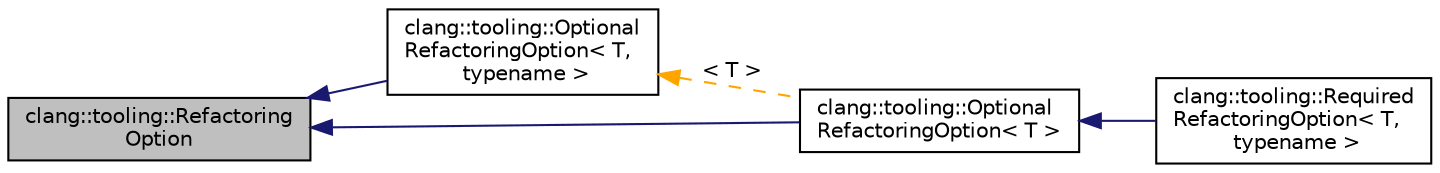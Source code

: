 digraph "clang::tooling::RefactoringOption"
{
 // LATEX_PDF_SIZE
  bgcolor="transparent";
  edge [fontname="Helvetica",fontsize="10",labelfontname="Helvetica",labelfontsize="10"];
  node [fontname="Helvetica",fontsize="10",shape=record];
  rankdir="LR";
  Node1 [label="clang::tooling::Refactoring\lOption",height=0.2,width=0.4,color="black", fillcolor="grey75", style="filled", fontcolor="black",tooltip="A refactoring option is an interface that describes a value that has an impact on the outcome of a re..."];
  Node1 -> Node2 [dir="back",color="midnightblue",fontsize="10",style="solid",fontname="Helvetica"];
  Node2 [label="clang::tooling::Optional\lRefactoringOption\< T,\l typename \>",height=0.2,width=0.4,color="black",URL="$classclang_1_1tooling_1_1OptionalRefactoringOption.html",tooltip="A refactoring option that stores a value of type T."];
  Node2 -> Node3 [dir="back",color="orange",fontsize="10",style="dashed",label=" \< T \>" ,fontname="Helvetica"];
  Node3 [label="clang::tooling::Optional\lRefactoringOption\< T \>",height=0.2,width=0.4,color="black",URL="$classclang_1_1tooling_1_1OptionalRefactoringOption.html",tooltip=" "];
  Node3 -> Node4 [dir="back",color="midnightblue",fontsize="10",style="solid",fontname="Helvetica"];
  Node4 [label="clang::tooling::Required\lRefactoringOption\< T,\l typename \>",height=0.2,width=0.4,color="black",URL="$classclang_1_1tooling_1_1RequiredRefactoringOption.html",tooltip="A required refactoring option that stores a value of type T."];
  Node1 -> Node3 [dir="back",color="midnightblue",fontsize="10",style="solid",fontname="Helvetica"];
}
